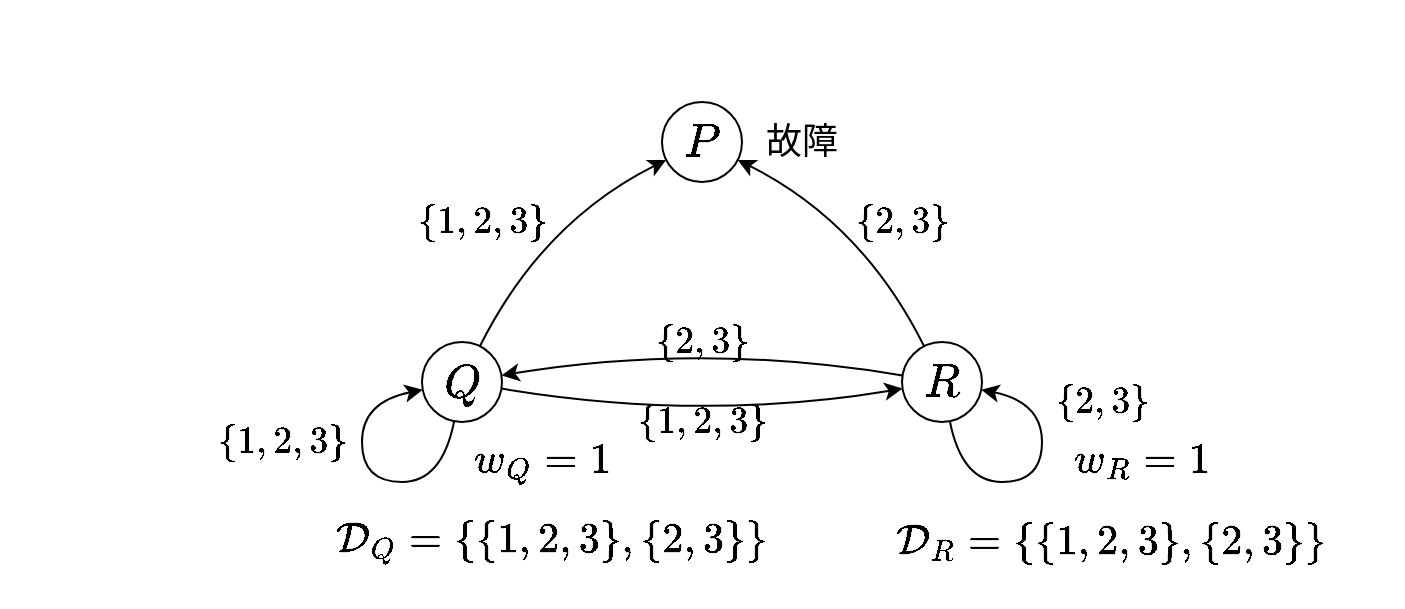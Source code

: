 <mxfile version="20.6.1" type="device"><diagram id="lIlURctpBFSEksVBJOmT" name="ページ1"><mxGraphModel dx="1543" dy="1611" grid="1" gridSize="10" guides="1" tooltips="1" connect="1" arrows="1" fold="1" page="1" pageScale="1" pageWidth="827" pageHeight="1169" math="1" shadow="0"><root><mxCell id="0"/><mxCell id="1" parent="0"/><mxCell id="S8ao46J4iLqzJfQgbNo5-5" value="" style="rounded=0;whiteSpace=wrap;html=1;fontSize=20;fillColor=none;strokeColor=#FFFFFF;" parent="1" vertex="1"><mxGeometry x="-10" y="-10" width="700" height="300" as="geometry"/></mxCell><mxCell id="S8ao46J4iLqzJfQgbNo5-1" value="&lt;font style=&quot;font-size: 20px;&quot;&gt;$$P$$&lt;/font&gt;" style="ellipse;whiteSpace=wrap;html=1;aspect=fixed;" parent="1" vertex="1"><mxGeometry x="320" y="40" width="40" height="40" as="geometry"/></mxCell><mxCell id="S8ao46J4iLqzJfQgbNo5-2" value="&lt;font style=&quot;font-size: 20px;&quot;&gt;$$Q$$&lt;/font&gt;" style="ellipse;whiteSpace=wrap;html=1;aspect=fixed;" parent="1" vertex="1"><mxGeometry x="200" y="160" width="40" height="40" as="geometry"/></mxCell><mxCell id="S8ao46J4iLqzJfQgbNo5-3" value="&lt;font style=&quot;font-size: 20px;&quot;&gt;$$R$$&lt;/font&gt;" style="ellipse;whiteSpace=wrap;html=1;aspect=fixed;" parent="1" vertex="1"><mxGeometry x="440" y="160" width="40" height="40" as="geometry"/></mxCell><mxCell id="4W3kMRwUOiGBC6kc5CHB-4" value="" style="curved=1;endArrow=classic;html=1;rounded=0;" parent="1" source="S8ao46J4iLqzJfQgbNo5-2" target="S8ao46J4iLqzJfQgbNo5-1" edge="1"><mxGeometry width="50" height="50" relative="1" as="geometry"><mxPoint x="240" y="180" as="sourcePoint"/><mxPoint x="290" y="130" as="targetPoint"/><Array as="points"><mxPoint x="260" y="100"/></Array></mxGeometry></mxCell><mxCell id="4W3kMRwUOiGBC6kc5CHB-7" value="" style="curved=1;endArrow=classic;html=1;rounded=0;" parent="1" source="S8ao46J4iLqzJfQgbNo5-3" target="S8ao46J4iLqzJfQgbNo5-1" edge="1"><mxGeometry width="50" height="50" relative="1" as="geometry"><mxPoint x="240" y="180" as="sourcePoint"/><mxPoint x="290" y="130" as="targetPoint"/><Array as="points"><mxPoint x="420" y="100"/></Array></mxGeometry></mxCell><mxCell id="4W3kMRwUOiGBC6kc5CHB-10" value="" style="curved=1;endArrow=classic;html=1;rounded=0;" parent="1" source="S8ao46J4iLqzJfQgbNo5-2" target="S8ao46J4iLqzJfQgbNo5-3" edge="1"><mxGeometry width="50" height="50" relative="1" as="geometry"><mxPoint x="240" y="180" as="sourcePoint"/><mxPoint x="290" y="130" as="targetPoint"/><Array as="points"><mxPoint x="340" y="200"/></Array></mxGeometry></mxCell><mxCell id="4W3kMRwUOiGBC6kc5CHB-11" value="" style="curved=1;endArrow=classic;html=1;rounded=0;" parent="1" source="S8ao46J4iLqzJfQgbNo5-3" target="S8ao46J4iLqzJfQgbNo5-2" edge="1"><mxGeometry width="50" height="50" relative="1" as="geometry"><mxPoint x="240" y="180" as="sourcePoint"/><mxPoint x="290" y="130" as="targetPoint"/><Array as="points"><mxPoint x="340" y="160"/></Array></mxGeometry></mxCell><mxCell id="4W3kMRwUOiGBC6kc5CHB-13" value="" style="curved=1;endArrow=classic;html=1;rounded=0;" parent="1" source="S8ao46J4iLqzJfQgbNo5-2" target="S8ao46J4iLqzJfQgbNo5-2" edge="1"><mxGeometry width="50" height="50" relative="1" as="geometry"><mxPoint x="140" y="210" as="sourcePoint"/><mxPoint x="190" y="160" as="targetPoint"/><Array as="points"><mxPoint x="210" y="230"/><mxPoint x="170" y="230"/><mxPoint x="170" y="190"/></Array></mxGeometry></mxCell><mxCell id="4W3kMRwUOiGBC6kc5CHB-14" value="" style="curved=1;endArrow=classic;html=1;rounded=0;" parent="1" source="S8ao46J4iLqzJfQgbNo5-3" target="S8ao46J4iLqzJfQgbNo5-3" edge="1"><mxGeometry width="50" height="50" relative="1" as="geometry"><mxPoint x="270" y="210" as="sourcePoint"/><mxPoint x="320" y="160" as="targetPoint"/><Array as="points"><mxPoint x="470" y="230"/><mxPoint x="510" y="230"/><mxPoint x="510" y="190"/></Array></mxGeometry></mxCell><mxCell id="4W3kMRwUOiGBC6kc5CHB-17" value="$$\{1,2,3\}$$" style="rounded=0;whiteSpace=wrap;html=1;fillColor=none;strokeColor=none;fontSize=16;" parent="1" vertex="1"><mxGeometry x="190" y="90" width="80" height="20" as="geometry"/></mxCell><mxCell id="4W3kMRwUOiGBC6kc5CHB-18" value="$$\{2,3\}&lt;br&gt;$$" style="rounded=0;whiteSpace=wrap;html=1;fillColor=none;strokeColor=none;fontSize=16;" parent="1" vertex="1"><mxGeometry x="410" y="90" width="60" height="20" as="geometry"/></mxCell><mxCell id="4W3kMRwUOiGBC6kc5CHB-19" value="$$\{1,2,3\}&lt;br&gt;$$" style="rounded=0;whiteSpace=wrap;html=1;fillColor=none;strokeColor=none;fontSize=16;" parent="1" vertex="1"><mxGeometry x="90" y="200" width="80" height="20" as="geometry"/></mxCell><mxCell id="4W3kMRwUOiGBC6kc5CHB-20" value="$$\{2,3\}&lt;br&gt;$$" style="rounded=0;whiteSpace=wrap;html=1;fillColor=none;strokeColor=none;fontSize=16;" parent="1" vertex="1"><mxGeometry x="510" y="180" width="60" height="20" as="geometry"/></mxCell><mxCell id="4W3kMRwUOiGBC6kc5CHB-24" value="&lt;font style=&quot;font-size: 18px;&quot;&gt;故障&lt;/font&gt;" style="rounded=0;whiteSpace=wrap;html=1;fillColor=none;strokeColor=none;fontSize=18;" parent="1" vertex="1"><mxGeometry x="370" y="40" width="40" height="40" as="geometry"/></mxCell><mxCell id="3lDLGNsKObCfv8PvkbxC-1" value="$$\mathcal{D}_Q=\{\{1,2,3\},\{2,3\}&lt;br&gt;\}$$" style="rounded=0;whiteSpace=wrap;html=1;fontSize=18;fillColor=none;strokeColor=none;" parent="1" vertex="1"><mxGeometry x="160" y="240" width="210" height="40" as="geometry"/></mxCell><mxCell id="YUlpwd03AYnJzTGHVRrE-2" value="$$\{1,2,3\}&lt;br&gt;$$" style="rounded=0;whiteSpace=wrap;html=1;fillColor=none;strokeColor=none;fontSize=16;" vertex="1" parent="1"><mxGeometry x="300" y="190" width="80" height="20" as="geometry"/></mxCell><mxCell id="YUlpwd03AYnJzTGHVRrE-3" value="$$\{2,3\}&lt;br&gt;$$" style="rounded=0;whiteSpace=wrap;html=1;fillColor=none;strokeColor=none;fontSize=16;" vertex="1" parent="1"><mxGeometry x="310" y="150" width="60" height="20" as="geometry"/></mxCell><mxCell id="YUlpwd03AYnJzTGHVRrE-4" value="$$\mathcal{D}_R=\{\{1,2,3\},\{2,3\}&lt;br&gt;\}$$" style="rounded=0;whiteSpace=wrap;html=1;fontSize=18;fillColor=none;strokeColor=none;" vertex="1" parent="1"><mxGeometry x="440" y="240" width="210" height="40" as="geometry"/></mxCell><mxCell id="YUlpwd03AYnJzTGHVRrE-5" value="$$w_Q=1$$" style="rounded=0;whiteSpace=wrap;html=1;fontSize=18;fillColor=none;strokeColor=none;" vertex="1" parent="1"><mxGeometry x="220" y="200" width="80" height="40" as="geometry"/></mxCell><mxCell id="YUlpwd03AYnJzTGHVRrE-6" value="$$w_R=1$$" style="rounded=0;whiteSpace=wrap;html=1;fontSize=18;fillColor=none;strokeColor=none;" vertex="1" parent="1"><mxGeometry x="520" y="200" width="80" height="40" as="geometry"/></mxCell></root></mxGraphModel></diagram></mxfile>
